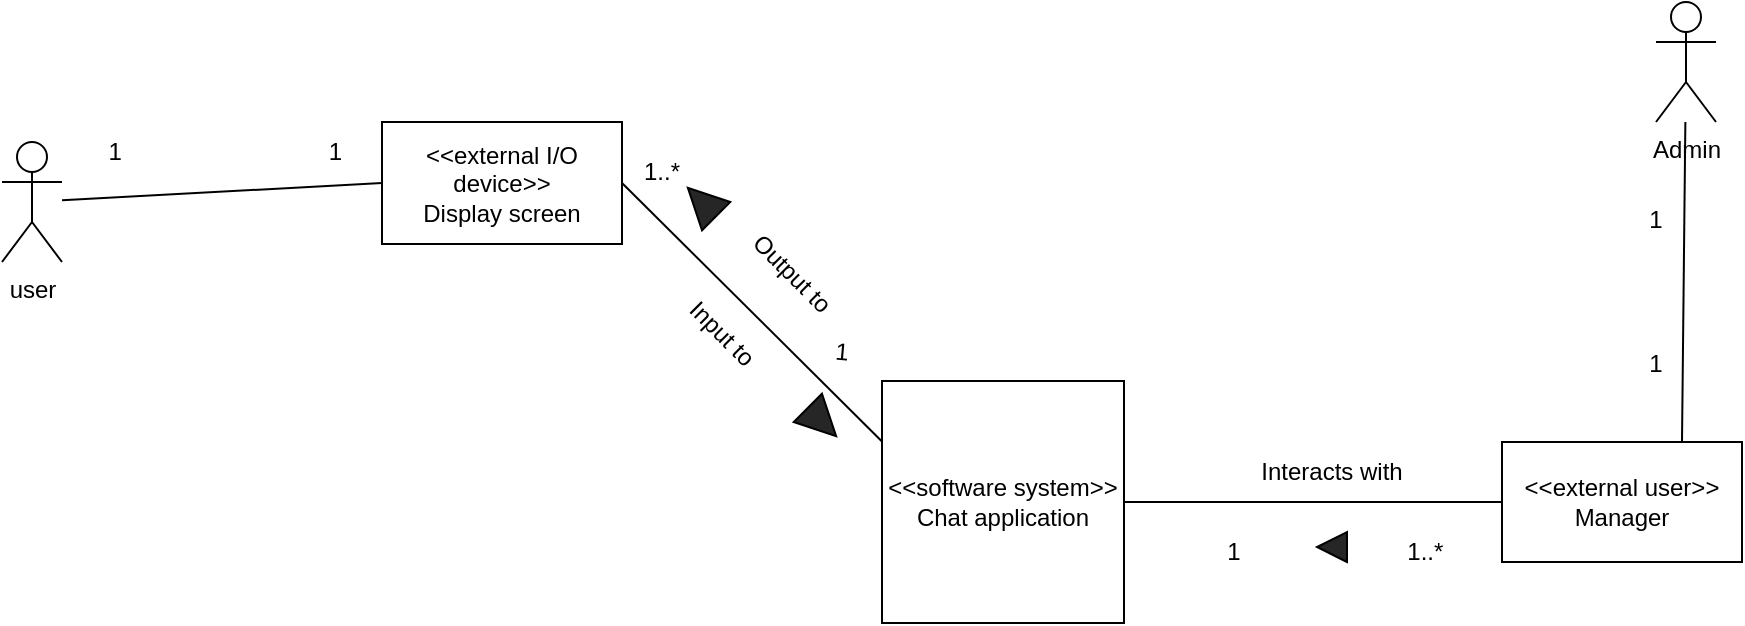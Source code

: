 <mxfile version="24.4.13" type="google">
  <diagram name="Trang-1" id="n8ftMWEecwPH6MgLupJn">
    <mxGraphModel grid="1" page="1" gridSize="10" guides="1" tooltips="1" connect="1" arrows="1" fold="1" pageScale="1" pageWidth="827" pageHeight="1169" math="0" shadow="0">
      <root>
        <mxCell id="0" />
        <mxCell id="1" parent="0" />
        <mxCell id="R5k0O3nK4rdxd5l4m29X-1" value="Admin" style="shape=umlActor;verticalLabelPosition=bottom;verticalAlign=top;html=1;outlineConnect=0;" vertex="1" parent="1">
          <mxGeometry x="777" y="120" width="30" height="60" as="geometry" />
        </mxCell>
        <mxCell id="R5k0O3nK4rdxd5l4m29X-4" value="user" style="shape=umlActor;verticalLabelPosition=bottom;verticalAlign=top;html=1;outlineConnect=0;" vertex="1" parent="1">
          <mxGeometry x="-50" y="190" width="30" height="60" as="geometry" />
        </mxCell>
        <mxCell id="R5k0O3nK4rdxd5l4m29X-11" value="&lt;font style=&quot;font-size: 12px;&quot;&gt;&amp;lt;&amp;lt;external user&amp;gt;&amp;gt;&lt;br&gt;Manager&lt;/font&gt;" style="rounded=0;whiteSpace=wrap;html=1;" vertex="1" parent="1">
          <mxGeometry x="700" y="340" width="120" height="60" as="geometry" />
        </mxCell>
        <mxCell id="R5k0O3nK4rdxd5l4m29X-16" value="&amp;lt;&amp;lt;external I/O device&amp;gt;&amp;gt;&lt;br&gt;Display screen" style="rounded=0;whiteSpace=wrap;html=1;" vertex="1" parent="1">
          <mxGeometry x="140" y="180" width="120" height="61" as="geometry" />
        </mxCell>
        <mxCell id="R5k0O3nK4rdxd5l4m29X-23" value="&amp;lt;&amp;lt;software system&amp;gt;&amp;gt;&lt;div&gt;Chat application&lt;/div&gt;" style="whiteSpace=wrap;html=1;aspect=fixed;" vertex="1" parent="1">
          <mxGeometry x="390" y="309.5" width="121" height="121" as="geometry" />
        </mxCell>
        <mxCell id="R5k0O3nK4rdxd5l4m29X-25" value="" style="endArrow=none;html=1;rounded=0;exitX=0.75;exitY=0;exitDx=0;exitDy=0;" edge="1" parent="1" source="R5k0O3nK4rdxd5l4m29X-11" target="R5k0O3nK4rdxd5l4m29X-1">
          <mxGeometry width="50" height="50" relative="1" as="geometry">
            <mxPoint x="540" y="270" as="sourcePoint" />
            <mxPoint x="791.684" y="180" as="targetPoint" />
          </mxGeometry>
        </mxCell>
        <mxCell id="R5k0O3nK4rdxd5l4m29X-27" value="1&lt;div&gt;&lt;br&gt;&lt;/div&gt;&lt;div&gt;&lt;br&gt;&lt;/div&gt;&lt;div&gt;&lt;br&gt;&lt;/div&gt;&lt;div&gt;&lt;br&gt;&lt;/div&gt;&lt;div&gt;1&lt;/div&gt;" style="text;html=1;align=center;verticalAlign=middle;whiteSpace=wrap;rounded=0;" vertex="1" parent="1">
          <mxGeometry x="747" y="250" width="60" height="30" as="geometry" />
        </mxCell>
        <mxCell id="R5k0O3nK4rdxd5l4m29X-34" value="" style="endArrow=none;html=1;rounded=0;entryX=0;entryY=0.5;entryDx=0;entryDy=0;exitX=1;exitY=0.5;exitDx=0;exitDy=0;" edge="1" parent="1" source="R5k0O3nK4rdxd5l4m29X-23" target="R5k0O3nK4rdxd5l4m29X-11">
          <mxGeometry width="50" height="50" relative="1" as="geometry">
            <mxPoint x="540" y="270" as="sourcePoint" />
            <mxPoint x="590" y="220" as="targetPoint" />
          </mxGeometry>
        </mxCell>
        <mxCell id="R5k0O3nK4rdxd5l4m29X-35" value="Interacts with" style="text;html=1;align=center;verticalAlign=middle;whiteSpace=wrap;rounded=0;" vertex="1" parent="1">
          <mxGeometry x="560" y="340" width="110" height="30" as="geometry" />
        </mxCell>
        <mxCell id="R5k0O3nK4rdxd5l4m29X-36" value="&amp;nbsp;1&amp;nbsp; &amp;nbsp; &amp;nbsp; &amp;nbsp; &amp;nbsp; &amp;nbsp; &amp;nbsp; &amp;nbsp; &amp;nbsp; &amp;nbsp; &amp;nbsp; &amp;nbsp; &amp;nbsp;1..*" style="text;html=1;align=center;verticalAlign=middle;whiteSpace=wrap;rounded=0;" vertex="1" parent="1">
          <mxGeometry x="530" y="380" width="170" height="30" as="geometry" />
        </mxCell>
        <mxCell id="R5k0O3nK4rdxd5l4m29X-37" value="" style="triangle;whiteSpace=wrap;html=1;direction=west;fillColor=#262626;" vertex="1" parent="1">
          <mxGeometry x="607.5" y="385" width="15" height="15" as="geometry" />
        </mxCell>
        <mxCell id="R5k0O3nK4rdxd5l4m29X-39" value="" style="endArrow=none;html=1;rounded=0;entryX=0;entryY=0.25;entryDx=0;entryDy=0;exitX=1;exitY=0.5;exitDx=0;exitDy=0;" edge="1" parent="1" source="R5k0O3nK4rdxd5l4m29X-16" target="R5k0O3nK4rdxd5l4m29X-23">
          <mxGeometry width="50" height="50" relative="1" as="geometry">
            <mxPoint x="610" y="490" as="sourcePoint" />
            <mxPoint x="660" y="440" as="targetPoint" />
          </mxGeometry>
        </mxCell>
        <mxCell id="R5k0O3nK4rdxd5l4m29X-40" value="1..*" style="text;html=1;align=center;verticalAlign=middle;whiteSpace=wrap;rounded=0;" vertex="1" parent="1">
          <mxGeometry x="250" y="190" width="60" height="30" as="geometry" />
        </mxCell>
        <mxCell id="R5k0O3nK4rdxd5l4m29X-41" value="" style="triangle;whiteSpace=wrap;html=1;fillColor=#262626;direction=north;rotation=-45;" vertex="1" parent="1">
          <mxGeometry x="290" y="210" width="20" height="20" as="geometry" />
        </mxCell>
        <mxCell id="R5k0O3nK4rdxd5l4m29X-42" value="Output to" style="text;html=1;align=center;verticalAlign=middle;whiteSpace=wrap;rounded=0;rotation=45;" vertex="1" parent="1">
          <mxGeometry x="310" y="241" width="70" height="30" as="geometry" />
        </mxCell>
        <mxCell id="R5k0O3nK4rdxd5l4m29X-43" value="1" style="text;html=1;align=center;verticalAlign=middle;whiteSpace=wrap;rounded=0;rotation=5;" vertex="1" parent="1">
          <mxGeometry x="340" y="280" width="60" height="30" as="geometry" />
        </mxCell>
        <mxCell id="R5k0O3nK4rdxd5l4m29X-45" value="Input to" style="text;html=1;align=center;verticalAlign=middle;whiteSpace=wrap;rounded=0;rotation=45;" vertex="1" parent="1">
          <mxGeometry x="280" y="271" width="60" height="30" as="geometry" />
        </mxCell>
        <mxCell id="R5k0O3nK4rdxd5l4m29X-46" value="" style="endArrow=none;html=1;rounded=0;entryX=0;entryY=0.5;entryDx=0;entryDy=0;" edge="1" parent="1" source="R5k0O3nK4rdxd5l4m29X-4" target="R5k0O3nK4rdxd5l4m29X-16">
          <mxGeometry width="50" height="50" relative="1" as="geometry">
            <mxPoint x="660" y="100" as="sourcePoint" />
            <mxPoint x="710" y="50" as="targetPoint" />
          </mxGeometry>
        </mxCell>
        <mxCell id="R5k0O3nK4rdxd5l4m29X-47" value="&amp;nbsp;1&amp;nbsp; &amp;nbsp; &amp;nbsp; &amp;nbsp; &amp;nbsp; &amp;nbsp; &amp;nbsp; &amp;nbsp; &amp;nbsp; &amp;nbsp; &amp;nbsp; &amp;nbsp; &amp;nbsp; &amp;nbsp; &amp;nbsp; &amp;nbsp;1" style="text;html=1;align=center;verticalAlign=middle;whiteSpace=wrap;rounded=0;rotation=0;" vertex="1" parent="1">
          <mxGeometry x="-10" y="180" width="140" height="30" as="geometry" />
        </mxCell>
        <mxCell id="nJnz30MDW6RaQ0Un0hQr-1" value="" style="triangle;whiteSpace=wrap;html=1;fillColor=#262626;direction=north;rotation=135;" vertex="1" parent="1">
          <mxGeometry x="350" y="320" width="20" height="20" as="geometry" />
        </mxCell>
      </root>
    </mxGraphModel>
  </diagram>
</mxfile>
